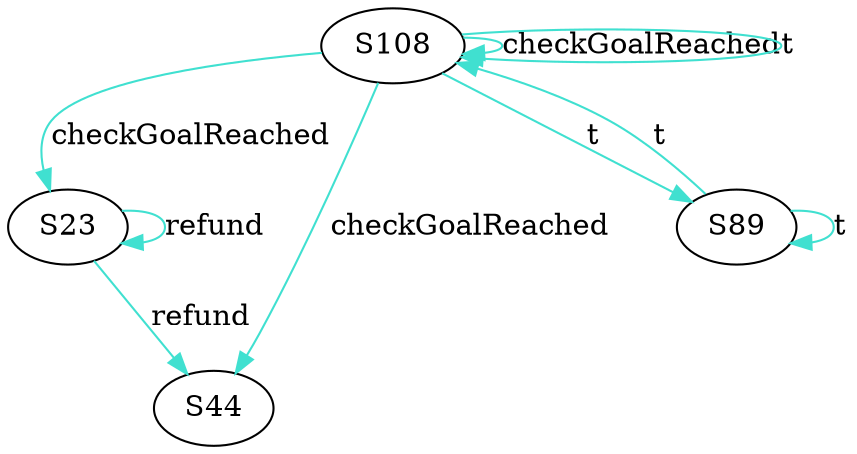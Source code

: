 digraph {

S108->S23 [label="checkGoalReached", style="", color="turquoise"]
S108->S44 [label="checkGoalReached", style="", color="turquoise"]
S108->S108 [label="checkGoalReached", style="", color="turquoise"]
S108->S89 [label="t", style="", color="turquoise"]
S108->S108 [label="t", style="", color="turquoise"]
S23->S23 [label="refund", style="", color="turquoise"]
S23->S44 [label="refund", style="", color="turquoise"]
S89->S89 [label="t", style="", color="turquoise"]
S89->S108 [label="t", style="", color="turquoise"]
}